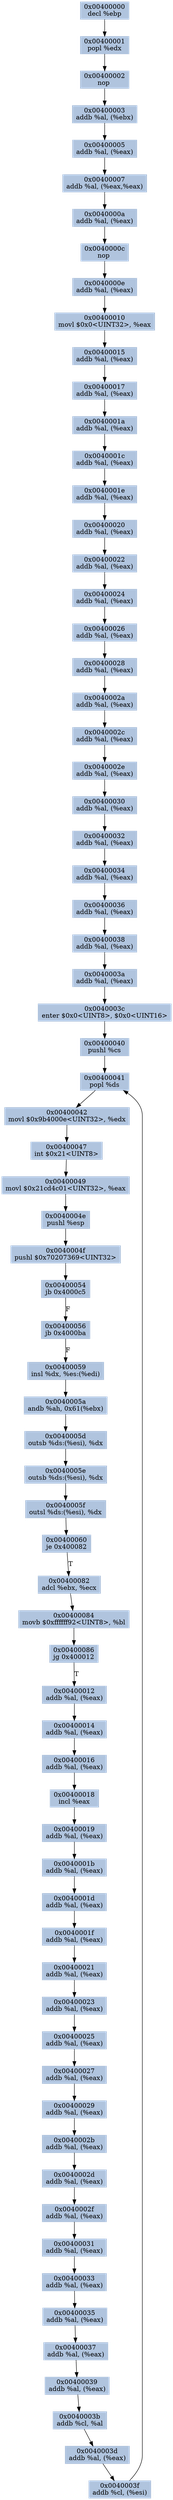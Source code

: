 digraph G {
node[shape=rectangle,style=filled,fillcolor=lightsteelblue,color=lightsteelblue]
bgcolor="transparent"
a0x00400000decl_ebp[label="0x00400000\ndecl %ebp"];
a0x00400001popl_edx[label="0x00400001\npopl %edx"];
a0x00400002nop_[label="0x00400002\nnop "];
a0x00400003addb_al_ebx_[label="0x00400003\naddb %al, (%ebx)"];
a0x00400005addb_al_eax_[label="0x00400005\naddb %al, (%eax)"];
a0x00400007addb_al_eaxeax_[label="0x00400007\naddb %al, (%eax,%eax)"];
a0x0040000aaddb_al_eax_[label="0x0040000a\naddb %al, (%eax)"];
a0x0040000cnop_[label="0x0040000c\nnop "];
a0x0040000eaddb_al_eax_[label="0x0040000e\naddb %al, (%eax)"];
a0x00400010movl_0x0UINT32_eax[label="0x00400010\nmovl $0x0<UINT32>, %eax"];
a0x00400015addb_al_eax_[label="0x00400015\naddb %al, (%eax)"];
a0x00400017addb_al_eax_[label="0x00400017\naddb %al, (%eax)"];
a0x0040001aaddb_al_eax_[label="0x0040001a\naddb %al, (%eax)"];
a0x0040001caddb_al_eax_[label="0x0040001c\naddb %al, (%eax)"];
a0x0040001eaddb_al_eax_[label="0x0040001e\naddb %al, (%eax)"];
a0x00400020addb_al_eax_[label="0x00400020\naddb %al, (%eax)"];
a0x00400022addb_al_eax_[label="0x00400022\naddb %al, (%eax)"];
a0x00400024addb_al_eax_[label="0x00400024\naddb %al, (%eax)"];
a0x00400026addb_al_eax_[label="0x00400026\naddb %al, (%eax)"];
a0x00400028addb_al_eax_[label="0x00400028\naddb %al, (%eax)"];
a0x0040002aaddb_al_eax_[label="0x0040002a\naddb %al, (%eax)"];
a0x0040002caddb_al_eax_[label="0x0040002c\naddb %al, (%eax)"];
a0x0040002eaddb_al_eax_[label="0x0040002e\naddb %al, (%eax)"];
a0x00400030addb_al_eax_[label="0x00400030\naddb %al, (%eax)"];
a0x00400032addb_al_eax_[label="0x00400032\naddb %al, (%eax)"];
a0x00400034addb_al_eax_[label="0x00400034\naddb %al, (%eax)"];
a0x00400036addb_al_eax_[label="0x00400036\naddb %al, (%eax)"];
a0x00400038addb_al_eax_[label="0x00400038\naddb %al, (%eax)"];
a0x0040003aaddb_al_eax_[label="0x0040003a\naddb %al, (%eax)"];
a0x0040003center_0x0UINT8_0x0UINT16[label="0x0040003c\nenter $0x0<UINT8>, $0x0<UINT16>"];
a0x00400040pushl_cs[label="0x00400040\npushl %cs"];
a0x00400041popl_ds[label="0x00400041\npopl %ds"];
a0x00400042movl_0x9b4000eUINT32_edx[label="0x00400042\nmovl $0x9b4000e<UINT32>, %edx"];
a0x00400047int_0x21UINT8[label="0x00400047\nint $0x21<UINT8>"];
a0x00400049movl_0x21cd4c01UINT32_eax[label="0x00400049\nmovl $0x21cd4c01<UINT32>, %eax"];
a0x0040004epushl_esp[label="0x0040004e\npushl %esp"];
a0x0040004fpushl_0x70207369UINT32[label="0x0040004f\npushl $0x70207369<UINT32>"];
a0x00400054jb_0x4000c5[label="0x00400054\njb 0x4000c5"];
a0x00400056jb_0x4000ba[label="0x00400056\njb 0x4000ba"];
a0x00400059insl_dx_es_edi_[label="0x00400059\ninsl %dx, %es:(%edi)"];
a0x0040005aandb_ah_0x61ebx_[label="0x0040005a\nandb %ah, 0x61(%ebx)"];
a0x0040005doutsb_ds_esi__dx[label="0x0040005d\noutsb %ds:(%esi), %dx"];
a0x0040005eoutsb_ds_esi__dx[label="0x0040005e\noutsb %ds:(%esi), %dx"];
a0x0040005foutsl_ds_esi__dx[label="0x0040005f\noutsl %ds:(%esi), %dx"];
a0x00400060je_0x400082[label="0x00400060\nje 0x400082"];
a0x00400082adcl_ebx_ecx[label="0x00400082\nadcl %ebx, %ecx"];
a0x00400084movb_0xffffff92UINT8_bl[label="0x00400084\nmovb $0xffffff92<UINT8>, %bl"];
a0x00400086jg_0x400012[label="0x00400086\njg 0x400012"];
a0x00400012addb_al_eax_[label="0x00400012\naddb %al, (%eax)"];
a0x00400014addb_al_eax_[label="0x00400014\naddb %al, (%eax)"];
a0x00400016addb_al_eax_[label="0x00400016\naddb %al, (%eax)"];
a0x00400018incl_eax[label="0x00400018\nincl %eax"];
a0x00400019addb_al_eax_[label="0x00400019\naddb %al, (%eax)"];
a0x0040001baddb_al_eax_[label="0x0040001b\naddb %al, (%eax)"];
a0x0040001daddb_al_eax_[label="0x0040001d\naddb %al, (%eax)"];
a0x0040001faddb_al_eax_[label="0x0040001f\naddb %al, (%eax)"];
a0x00400021addb_al_eax_[label="0x00400021\naddb %al, (%eax)"];
a0x00400023addb_al_eax_[label="0x00400023\naddb %al, (%eax)"];
a0x00400025addb_al_eax_[label="0x00400025\naddb %al, (%eax)"];
a0x00400027addb_al_eax_[label="0x00400027\naddb %al, (%eax)"];
a0x00400029addb_al_eax_[label="0x00400029\naddb %al, (%eax)"];
a0x0040002baddb_al_eax_[label="0x0040002b\naddb %al, (%eax)"];
a0x0040002daddb_al_eax_[label="0x0040002d\naddb %al, (%eax)"];
a0x0040002faddb_al_eax_[label="0x0040002f\naddb %al, (%eax)"];
a0x00400031addb_al_eax_[label="0x00400031\naddb %al, (%eax)"];
a0x00400033addb_al_eax_[label="0x00400033\naddb %al, (%eax)"];
a0x00400035addb_al_eax_[label="0x00400035\naddb %al, (%eax)"];
a0x00400037addb_al_eax_[label="0x00400037\naddb %al, (%eax)"];
a0x00400039addb_al_eax_[label="0x00400039\naddb %al, (%eax)"];
a0x0040003baddb_cl_al[label="0x0040003b\naddb %cl, %al"];
a0x0040003daddb_al_eax_[label="0x0040003d\naddb %al, (%eax)"];
a0x0040003faddb_cl_esi_[label="0x0040003f\naddb %cl, (%esi)"];
a0x00400000decl_ebp -> a0x00400001popl_edx [color="#000000"];
a0x00400001popl_edx -> a0x00400002nop_ [color="#000000"];
a0x00400002nop_ -> a0x00400003addb_al_ebx_ [color="#000000"];
a0x00400003addb_al_ebx_ -> a0x00400005addb_al_eax_ [color="#000000"];
a0x00400005addb_al_eax_ -> a0x00400007addb_al_eaxeax_ [color="#000000"];
a0x00400007addb_al_eaxeax_ -> a0x0040000aaddb_al_eax_ [color="#000000"];
a0x0040000aaddb_al_eax_ -> a0x0040000cnop_ [color="#000000"];
a0x0040000cnop_ -> a0x0040000eaddb_al_eax_ [color="#000000"];
a0x0040000eaddb_al_eax_ -> a0x00400010movl_0x0UINT32_eax [color="#000000"];
a0x00400010movl_0x0UINT32_eax -> a0x00400015addb_al_eax_ [color="#000000"];
a0x00400015addb_al_eax_ -> a0x00400017addb_al_eax_ [color="#000000"];
a0x00400017addb_al_eax_ -> a0x0040001aaddb_al_eax_ [color="#000000"];
a0x0040001aaddb_al_eax_ -> a0x0040001caddb_al_eax_ [color="#000000"];
a0x0040001caddb_al_eax_ -> a0x0040001eaddb_al_eax_ [color="#000000"];
a0x0040001eaddb_al_eax_ -> a0x00400020addb_al_eax_ [color="#000000"];
a0x00400020addb_al_eax_ -> a0x00400022addb_al_eax_ [color="#000000"];
a0x00400022addb_al_eax_ -> a0x00400024addb_al_eax_ [color="#000000"];
a0x00400024addb_al_eax_ -> a0x00400026addb_al_eax_ [color="#000000"];
a0x00400026addb_al_eax_ -> a0x00400028addb_al_eax_ [color="#000000"];
a0x00400028addb_al_eax_ -> a0x0040002aaddb_al_eax_ [color="#000000"];
a0x0040002aaddb_al_eax_ -> a0x0040002caddb_al_eax_ [color="#000000"];
a0x0040002caddb_al_eax_ -> a0x0040002eaddb_al_eax_ [color="#000000"];
a0x0040002eaddb_al_eax_ -> a0x00400030addb_al_eax_ [color="#000000"];
a0x00400030addb_al_eax_ -> a0x00400032addb_al_eax_ [color="#000000"];
a0x00400032addb_al_eax_ -> a0x00400034addb_al_eax_ [color="#000000"];
a0x00400034addb_al_eax_ -> a0x00400036addb_al_eax_ [color="#000000"];
a0x00400036addb_al_eax_ -> a0x00400038addb_al_eax_ [color="#000000"];
a0x00400038addb_al_eax_ -> a0x0040003aaddb_al_eax_ [color="#000000"];
a0x0040003aaddb_al_eax_ -> a0x0040003center_0x0UINT8_0x0UINT16 [color="#000000"];
a0x0040003center_0x0UINT8_0x0UINT16 -> a0x00400040pushl_cs [color="#000000"];
a0x00400040pushl_cs -> a0x00400041popl_ds [color="#000000"];
a0x00400041popl_ds -> a0x00400042movl_0x9b4000eUINT32_edx [color="#000000"];
a0x00400042movl_0x9b4000eUINT32_edx -> a0x00400047int_0x21UINT8 [color="#000000"];
a0x00400047int_0x21UINT8 -> a0x00400049movl_0x21cd4c01UINT32_eax [color="#000000"];
a0x00400049movl_0x21cd4c01UINT32_eax -> a0x0040004epushl_esp [color="#000000"];
a0x0040004epushl_esp -> a0x0040004fpushl_0x70207369UINT32 [color="#000000"];
a0x0040004fpushl_0x70207369UINT32 -> a0x00400054jb_0x4000c5 [color="#000000"];
a0x00400054jb_0x4000c5 -> a0x00400056jb_0x4000ba [color="#000000",label="F"];
a0x00400056jb_0x4000ba -> a0x00400059insl_dx_es_edi_ [color="#000000",label="F"];
a0x00400059insl_dx_es_edi_ -> a0x0040005aandb_ah_0x61ebx_ [color="#000000"];
a0x0040005aandb_ah_0x61ebx_ -> a0x0040005doutsb_ds_esi__dx [color="#000000"];
a0x0040005doutsb_ds_esi__dx -> a0x0040005eoutsb_ds_esi__dx [color="#000000"];
a0x0040005eoutsb_ds_esi__dx -> a0x0040005foutsl_ds_esi__dx [color="#000000"];
a0x0040005foutsl_ds_esi__dx -> a0x00400060je_0x400082 [color="#000000"];
a0x00400060je_0x400082 -> a0x00400082adcl_ebx_ecx [color="#000000",label="T"];
a0x00400082adcl_ebx_ecx -> a0x00400084movb_0xffffff92UINT8_bl [color="#000000"];
a0x00400084movb_0xffffff92UINT8_bl -> a0x00400086jg_0x400012 [color="#000000"];
a0x00400086jg_0x400012 -> a0x00400012addb_al_eax_ [color="#000000",label="T"];
a0x00400012addb_al_eax_ -> a0x00400014addb_al_eax_ [color="#000000"];
a0x00400014addb_al_eax_ -> a0x00400016addb_al_eax_ [color="#000000"];
a0x00400016addb_al_eax_ -> a0x00400018incl_eax [color="#000000"];
a0x00400018incl_eax -> a0x00400019addb_al_eax_ [color="#000000"];
a0x00400019addb_al_eax_ -> a0x0040001baddb_al_eax_ [color="#000000"];
a0x0040001baddb_al_eax_ -> a0x0040001daddb_al_eax_ [color="#000000"];
a0x0040001daddb_al_eax_ -> a0x0040001faddb_al_eax_ [color="#000000"];
a0x0040001faddb_al_eax_ -> a0x00400021addb_al_eax_ [color="#000000"];
a0x00400021addb_al_eax_ -> a0x00400023addb_al_eax_ [color="#000000"];
a0x00400023addb_al_eax_ -> a0x00400025addb_al_eax_ [color="#000000"];
a0x00400025addb_al_eax_ -> a0x00400027addb_al_eax_ [color="#000000"];
a0x00400027addb_al_eax_ -> a0x00400029addb_al_eax_ [color="#000000"];
a0x00400029addb_al_eax_ -> a0x0040002baddb_al_eax_ [color="#000000"];
a0x0040002baddb_al_eax_ -> a0x0040002daddb_al_eax_ [color="#000000"];
a0x0040002daddb_al_eax_ -> a0x0040002faddb_al_eax_ [color="#000000"];
a0x0040002faddb_al_eax_ -> a0x00400031addb_al_eax_ [color="#000000"];
a0x00400031addb_al_eax_ -> a0x00400033addb_al_eax_ [color="#000000"];
a0x00400033addb_al_eax_ -> a0x00400035addb_al_eax_ [color="#000000"];
a0x00400035addb_al_eax_ -> a0x00400037addb_al_eax_ [color="#000000"];
a0x00400037addb_al_eax_ -> a0x00400039addb_al_eax_ [color="#000000"];
a0x00400039addb_al_eax_ -> a0x0040003baddb_cl_al [color="#000000"];
a0x0040003baddb_cl_al -> a0x0040003daddb_al_eax_ [color="#000000"];
a0x0040003daddb_al_eax_ -> a0x0040003faddb_cl_esi_ [color="#000000"];
a0x0040003faddb_cl_esi_ -> a0x00400041popl_ds [color="#000000"];
}
